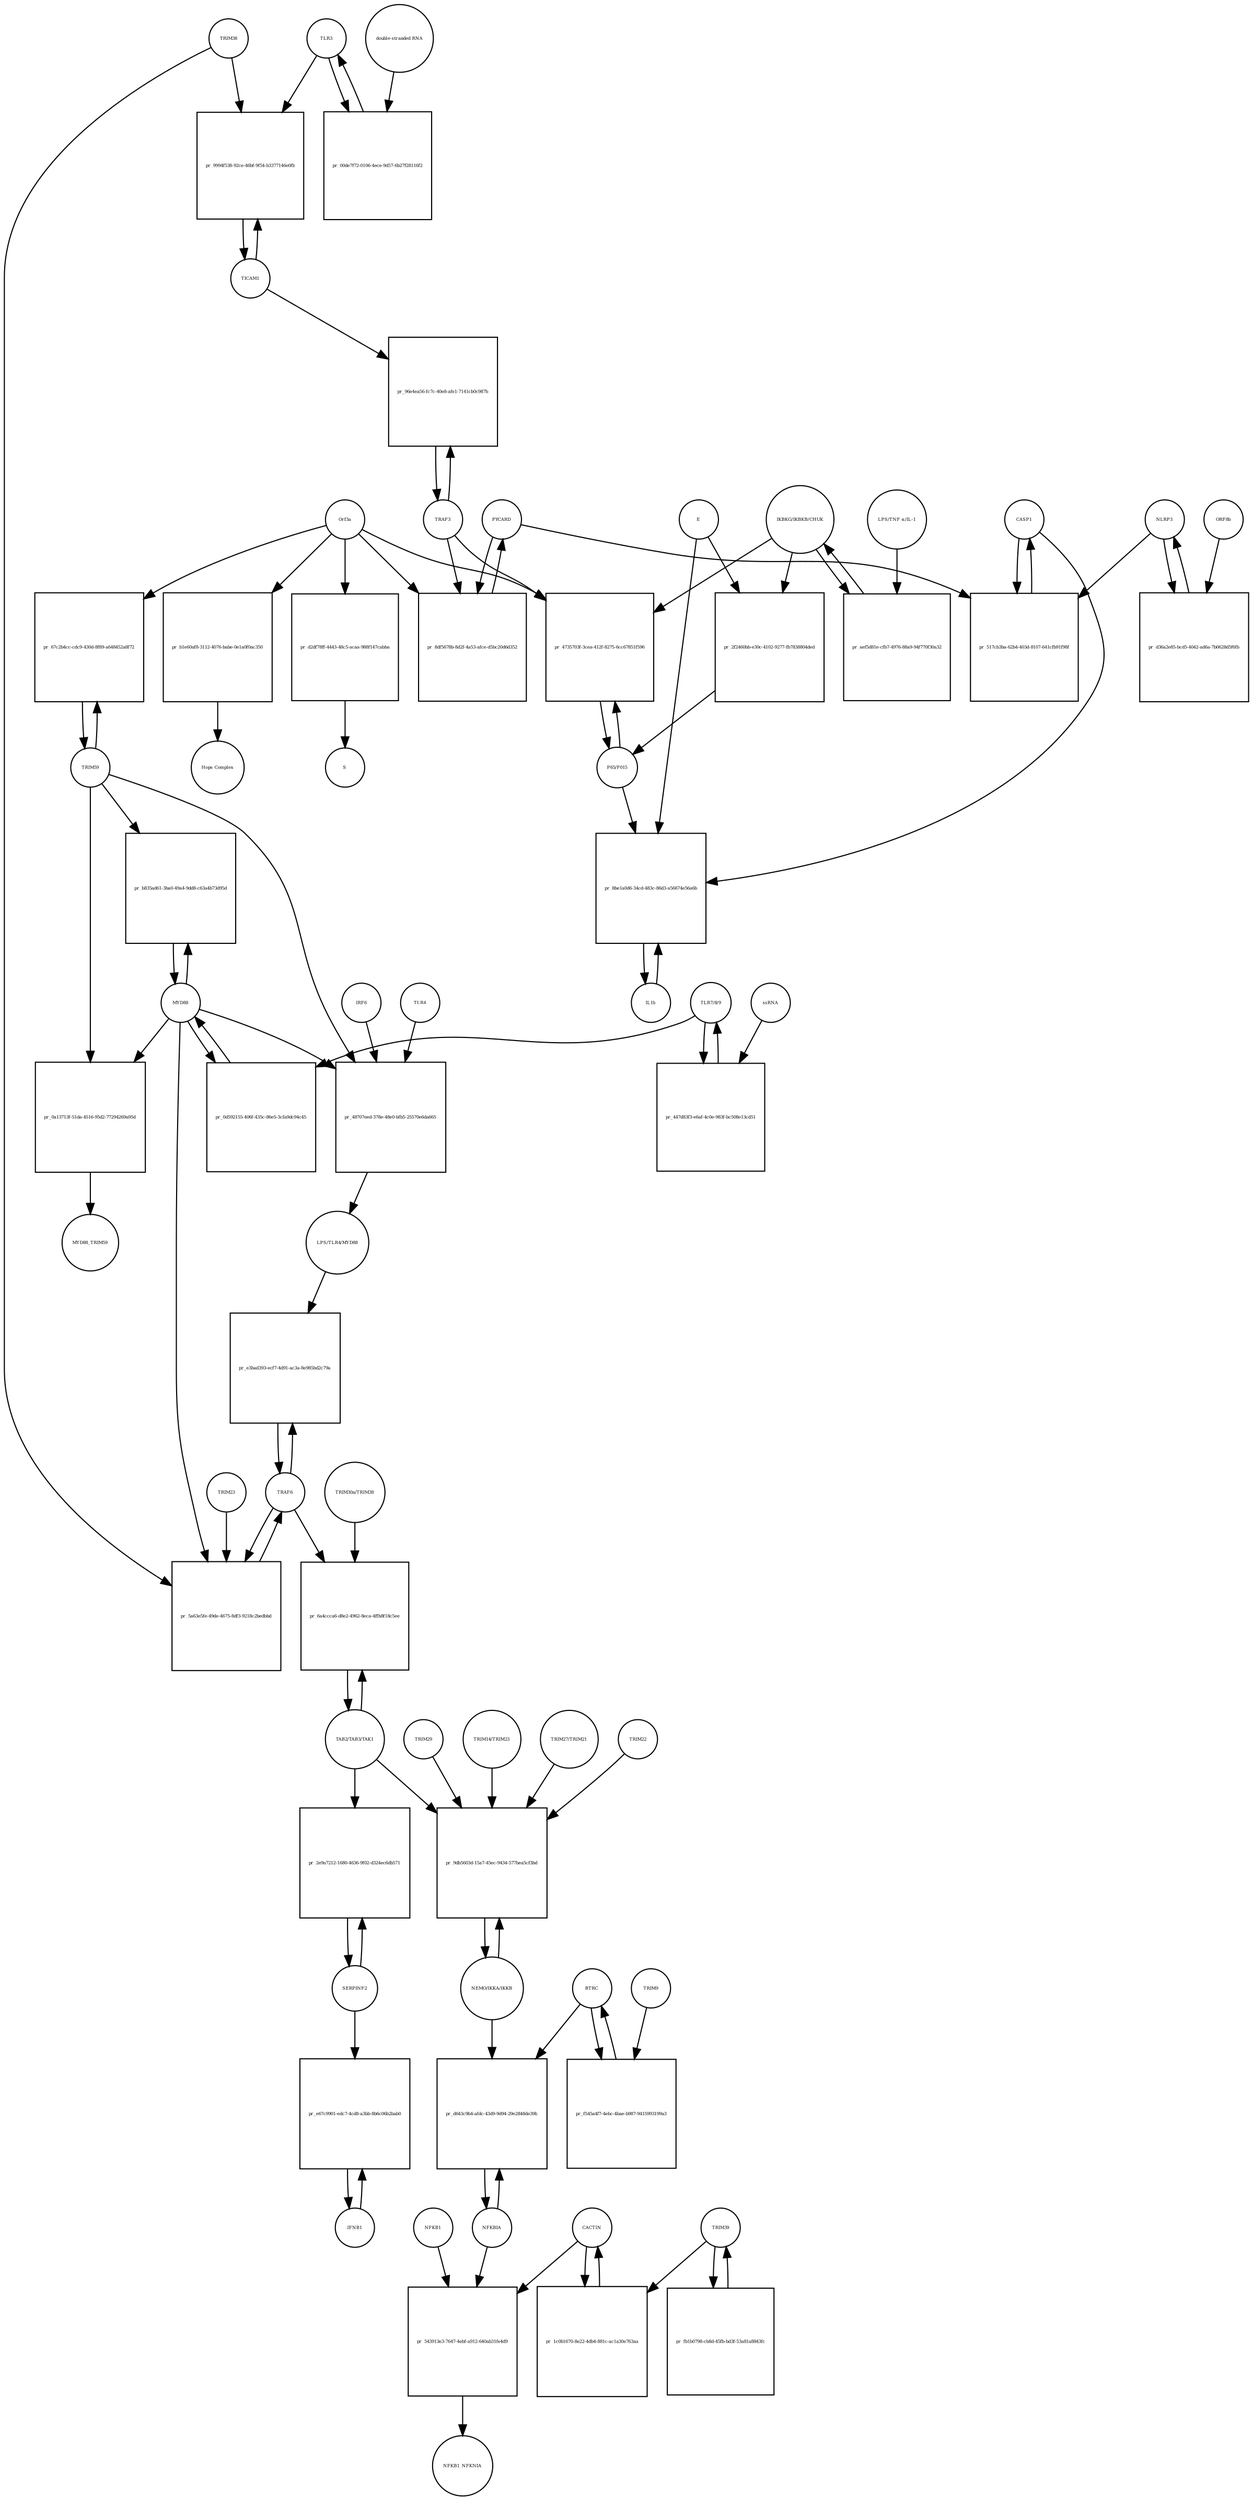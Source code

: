strict digraph  {
CASP1 [annotation=urn_miriam_hgnc_1499, bipartite=0, cls=macromolecule, fontsize=4, label=CASP1, shape=circle];
"pr_517cb3ba-62b4-403d-8107-641cfb91f98f" [annotation="", bipartite=1, cls=process, fontsize=4, label="pr_517cb3ba-62b4-403d-8107-641cfb91f98f", shape=square];
PYCARD [annotation="", bipartite=0, cls="macromolecule multimer", fontsize=4, label=PYCARD, shape=circle];
NLRP3 [annotation="", bipartite=0, cls="macromolecule multimer", fontsize=4, label=NLRP3, shape=circle];
TRAF6 [annotation=urn_miriam_hgnc_12036, bipartite=0, cls=macromolecule, fontsize=4, label=TRAF6, shape=circle];
"pr_e3bad393-ecf7-4d91-ac3a-8e985bd2c79a" [annotation="", bipartite=1, cls=process, fontsize=4, label="pr_e3bad393-ecf7-4d91-ac3a-8e985bd2c79a", shape=square];
"LPS/TLR4/MYD88" [annotation="urn_miriam_hgnc_6121|urn_miriam_hgnc_11850|urn_miriam_hgnc_7562", bipartite=0, cls=complex, fontsize=4, label="LPS/TLR4/MYD88", shape=circle];
NFKBIA [annotation=urn_miriam_hgnc_7797, bipartite=0, cls=macromolecule, fontsize=4, label=NFKBIA, shape=circle];
"pr_d643c9b4-afdc-43d9-9d94-29e2848de39b" [annotation="", bipartite=1, cls=process, fontsize=4, label="pr_d643c9b4-afdc-43d9-9d94-29e2848de39b", shape=square];
BTRC [annotation=urn_miriam_hgnc_1144, bipartite=0, cls=macromolecule, fontsize=4, label=BTRC, shape=circle];
"NEMO/IKKA/IKKB" [annotation="urn_miriam_hgnc_5961|urn_miriam_hgnc_5960|urn_miriam_hgnc_1974", bipartite=0, cls=complex, fontsize=4, label="NEMO/IKKA/IKKB", shape=circle];
IL1b [annotation=urn_miriam_hgnc_5992, bipartite=0, cls=macromolecule, fontsize=4, label=IL1b, shape=circle];
"pr_8be1a0d6-34cd-483c-86d3-a56674e56a6b" [annotation="", bipartite=1, cls=process, fontsize=4, label="pr_8be1a0d6-34cd-483c-86d3-a56674e56a6b", shape=square];
E [annotation=urn_miriam_ncbiprotein_1796318600, bipartite=0, cls=macromolecule, fontsize=4, label=E, shape=circle];
"P65/P015" [annotation="urn_miriam_hgnc_9955|urn_miriam_hgnc_7794", bipartite=0, cls=complex, fontsize=4, label="P65/P015", shape=circle];
IFNB1 [annotation=urn_miriam_hgnc_5434, bipartite=0, cls=macromolecule, fontsize=4, label=IFNB1, shape=circle];
"pr_e67c9901-edc7-4cd8-a3bb-8b6c06b2bab0" [annotation="", bipartite=1, cls=process, fontsize=4, label="pr_e67c9901-edc7-4cd8-a3bb-8b6c06b2bab0", shape=square];
SERPINF2 [annotation=urn_miriam_hgnc_9075, bipartite=0, cls=macromolecule, fontsize=4, label=SERPINF2, shape=circle];
TLR3 [annotation=urn_miriam_hgnc_11849, bipartite=0, cls=macromolecule, fontsize=4, label=TLR3, shape=circle];
"pr_00de7f72-0106-4ece-9d57-6b27f28116f2" [annotation="", bipartite=1, cls=process, fontsize=4, label="pr_00de7f72-0106-4ece-9d57-6b27f28116f2", shape=square];
"double-stranded RNA" [annotation="", bipartite=0, cls="nucleic acid feature", fontsize=4, label="double-stranded RNA", shape=circle];
TICAM1 [annotation=urn_miriam_hgnc_18348, bipartite=0, cls=macromolecule, fontsize=4, label=TICAM1, shape=circle];
"pr_9994f538-92ce-46bf-9f54-b3377146e0fb" [annotation="", bipartite=1, cls=process, fontsize=4, label="pr_9994f538-92ce-46bf-9f54-b3377146e0fb", shape=square];
TRIM38 [annotation=urn_miriam_hgnc_10059, bipartite=0, cls=macromolecule, fontsize=4, label=TRIM38, shape=circle];
TRIM59 [annotation="urn_miriam_pubmed_22588174|urn_miriam_hgnc_30834", bipartite=0, cls=macromolecule, fontsize=4, label=TRIM59, shape=circle];
"pr_67c2b4cc-cdc9-430d-8f89-a648452a8f72" [annotation="", bipartite=1, cls=process, fontsize=4, label="pr_67c2b4cc-cdc9-430d-8f89-a648452a8f72", shape=square];
Orf3a [annotation=urn_miriam_uniprot_P0DTC3, bipartite=0, cls=macromolecule, fontsize=4, label=Orf3a, shape=circle];
"TLR7/8/9" [annotation="urn_miriam_hgnc_15633|urn_miriam_hgnc_15632|urn_miriam_hgnc_15631", bipartite=0, cls=complex, fontsize=4, label="TLR7/8/9", shape=circle];
"pr_447d83f3-e6af-4c0e-983f-bc508e13cd51" [annotation="", bipartite=1, cls=process, fontsize=4, label="pr_447d83f3-e6af-4c0e-983f-bc508e13cd51", shape=square];
ssRNA [annotation="", bipartite=0, cls="nucleic acid feature", fontsize=4, label=ssRNA, shape=circle];
MYD88 [annotation=urn_miriam_hgnc_7562, bipartite=0, cls=macromolecule, fontsize=4, label=MYD88, shape=circle];
"pr_0d592155-406f-435c-86e5-3cfa9dc94c45" [annotation="", bipartite=1, cls=process, fontsize=4, label="pr_0d592155-406f-435c-86e5-3cfa9dc94c45", shape=square];
"pr_5a63e5fe-49de-4675-8df3-9218c2bedbbd" [annotation="", bipartite=1, cls=process, fontsize=4, label="pr_5a63e5fe-49de-4675-8df3-9218c2bedbbd", shape=square];
TRIM23 [annotation=urn_miriam_hgnc_660, bipartite=0, cls=macromolecule, fontsize=4, label=TRIM23, shape=circle];
"TAB2/TAB3/TAK1" [annotation="urn_miriam_hgnc_17075|urn_miriam_hgnc_30681|urn_miriam_hgnc_6859", bipartite=0, cls=complex, fontsize=4, label="TAB2/TAB3/TAK1", shape=circle];
"pr_6a4ccca6-d8e2-4962-8eca-4ffb8f18c5ee" [annotation="", bipartite=1, cls=process, fontsize=4, label="pr_6a4ccca6-d8e2-4962-8eca-4ffb8f18c5ee", shape=square];
"TRIM30a/TRIM38" [annotation="urn_miriam_hgnc_10059|urn_miriam_uniprot_P15533", bipartite=0, cls=complex, fontsize=4, label="TRIM30a/TRIM38", shape=circle];
"pr_9db5603d-15a7-45ec-9434-577bea5cf3bd" [annotation="", bipartite=1, cls=process, fontsize=4, label="pr_9db5603d-15a7-45ec-9434-577bea5cf3bd", shape=square];
TRIM22 [annotation=urn_miriam_hgnc_16379, bipartite=0, cls=macromolecule, fontsize=4, label=TRIM22, shape=circle];
TRIM29 [annotation=urn_miriam_hgnc_17274, bipartite=0, cls=macromolecule, fontsize=4, label=TRIM29, shape=circle];
"TRIM14/TRIM23" [annotation="urn_miriam_hgnc_16283|urn_miriam_hgnc_660", bipartite=0, cls=complex, fontsize=4, label="TRIM14/TRIM23", shape=circle];
"TRIM27/TRIM21" [annotation="urn_miriam_hgnc_9975|urn_miriam_hgnc_11312", bipartite=0, cls=complex, fontsize=4, label="TRIM27/TRIM21", shape=circle];
"pr_2e9a7212-1680-4636-9f02-d324ec6db571" [annotation="", bipartite=1, cls=process, fontsize=4, label="pr_2e9a7212-1680-4636-9f02-d324ec6db571", shape=square];
TRAF3 [annotation=urn_miriam_hgnc_12033, bipartite=0, cls=macromolecule, fontsize=4, label=TRAF3, shape=circle];
"pr_96e4ea56-fc7c-40e8-afe1-7141cb0c987b" [annotation="", bipartite=1, cls=process, fontsize=4, label="pr_96e4ea56-fc7c-40e8-afe1-7141cb0c987b", shape=square];
NFKB1 [annotation=urn_miriam_hgnc_7794, bipartite=0, cls=macromolecule, fontsize=4, label=NFKB1, shape=circle];
"pr_543913e3-7647-4ebf-a912-640ab31fe4d9" [annotation="", bipartite=1, cls=process, fontsize=4, label="pr_543913e3-7647-4ebf-a912-640ab31fe4d9", shape=square];
NFKB1_NFKNIA [annotation="", bipartite=0, cls=complex, fontsize=4, label=NFKB1_NFKNIA, shape=circle];
CACTIN [annotation=urn_miriam_hgnc_29938, bipartite=0, cls=macromolecule, fontsize=4, label=CACTIN, shape=circle];
"IKBKG/IKBKB/CHUK" [annotation="urn_miriam_hgnc_5961|urn_miriam_hgnc_5960|urn_miriam_hgnc_1974", bipartite=0, cls=complex, fontsize=4, label="IKBKG/IKBKB/CHUK", shape=circle];
"pr_aef5d81e-cfb7-4976-88a9-94f770f30a32" [annotation="", bipartite=1, cls=process, fontsize=4, label="pr_aef5d81e-cfb7-4976-88a9-94f770f30a32", shape=square];
"LPS/TNF α/IL-1" [annotation="urn_miriam_hgnc_6121|urn_miriam_hgnc_11916|urn_miriam_hgnc_5991", bipartite=0, cls=complex, fontsize=4, label="LPS/TNF α/IL-1", shape=circle];
"pr_d2df78ff-4443-48c5-acaa-988f147cabba" [annotation="", bipartite=1, cls=process, fontsize=4, label="pr_d2df78ff-4443-48c5-acaa-988f147cabba", shape=square];
S [annotation=urn_miriam_uniprot_P0DTC2, bipartite=0, cls=macromolecule, fontsize=4, label=S, shape=circle];
"pr_4735703f-3cea-412f-8275-6cc67851f596" [annotation="", bipartite=1, cls=process, fontsize=4, label="pr_4735703f-3cea-412f-8275-6cc67851f596", shape=square];
"pr_8df5678b-8d2f-4a53-afce-d5bc20d6d352" [annotation="", bipartite=1, cls=process, fontsize=4, label="pr_8df5678b-8d2f-4a53-afce-d5bc20d6d352", shape=square];
"pr_d36a2e85-bcd5-4042-ad6a-7b0628d5f6fb" [annotation="", bipartite=1, cls=process, fontsize=4, label="pr_d36a2e85-bcd5-4042-ad6a-7b0628d5f6fb", shape=square];
ORF8b [annotation=urn_miriam_ncbiprotein_BCD58760, bipartite=0, cls=macromolecule, fontsize=4, label=ORF8b, shape=circle];
"pr_f545a4f7-4ebc-4bae-b987-9415993199a3" [annotation="", bipartite=1, cls=process, fontsize=4, label="pr_f545a4f7-4ebc-4bae-b987-9415993199a3", shape=square];
TRIM9 [annotation=urn_miriam_hgnc_16288, bipartite=0, cls=macromolecule, fontsize=4, label=TRIM9, shape=circle];
"pr_2f2460bb-e30c-4102-9277-fb7838804ded" [annotation="", bipartite=1, cls=process, fontsize=4, label="pr_2f2460bb-e30c-4102-9277-fb7838804ded", shape=square];
"pr_1c0b1670-8e22-4db4-881c-ac1a30e763aa" [annotation="", bipartite=1, cls=process, fontsize=4, label="pr_1c0b1670-8e22-4db4-881c-ac1a30e763aa", shape=square];
TRIM39 [annotation=urn_miriam_hgnc_10065, bipartite=0, cls=macromolecule, fontsize=4, label=TRIM39, shape=circle];
"pr_fb1b0798-cb8d-45fb-bd3f-53a81a8843fc" [annotation="", bipartite=1, cls=process, fontsize=4, label="pr_fb1b0798-cb8d-45fb-bd3f-53a81a8843fc", shape=square];
"pr_b1e60af8-3112-4076-babe-0e1a0f0ac350" [annotation="", bipartite=1, cls=process, fontsize=4, label="pr_b1e60af8-3112-4076-babe-0e1a0f0ac350", shape=square];
"Hops Complex" [annotation="urn_miriam_uniprot_J9TC74|urn_miriam_hgnc_14583|urn_miriam_hgnc_20593|urn_miriam_hgnc_24048|urn_miriam_hgnc_5013|urn_miriam_hgnc_20266", bipartite=0, cls=complex, fontsize=4, label="Hops Complex", shape=circle];
TLR4 [annotation="", bipartite=0, cls=macromolecule, fontsize=4, label=TLR4, shape=circle];
"pr_48707eed-378e-48e0-bfb5-25570e6da665" [annotation="", bipartite=1, cls=process, fontsize=4, label="pr_48707eed-378e-48e0-bfb5-25570e6da665", shape=square];
IRF6 [annotation="", bipartite=0, cls=macromolecule, fontsize=4, label=IRF6, shape=circle];
"pr_b835ad61-3ba0-49a4-9dd8-c63a4b73d95d" [annotation="", bipartite=1, cls=process, fontsize=4, label="pr_b835ad61-3ba0-49a4-9dd8-c63a4b73d95d", shape=square];
"pr_0a13713f-51da-4516-95d2-77294269a95d" [annotation="", bipartite=1, cls=process, fontsize=4, label="pr_0a13713f-51da-4516-95d2-77294269a95d", shape=square];
MYD88_TRIM59 [annotation="", bipartite=0, cls=complex, fontsize=4, label=MYD88_TRIM59, shape=circle];
CASP1 -> "pr_517cb3ba-62b4-403d-8107-641cfb91f98f"  [annotation="", interaction_type=consumption];
CASP1 -> "pr_8be1a0d6-34cd-483c-86d3-a56674e56a6b"  [annotation=urn_miriam_pubmed_31034780, interaction_type=catalysis];
"pr_517cb3ba-62b4-403d-8107-641cfb91f98f" -> CASP1  [annotation="", interaction_type=production];
PYCARD -> "pr_517cb3ba-62b4-403d-8107-641cfb91f98f"  [annotation="", interaction_type=consumption];
PYCARD -> "pr_8df5678b-8d2f-4a53-afce-d5bc20d6d352"  [annotation="", interaction_type=consumption];
NLRP3 -> "pr_517cb3ba-62b4-403d-8107-641cfb91f98f"  [annotation="", interaction_type=consumption];
NLRP3 -> "pr_d36a2e85-bcd5-4042-ad6a-7b0628d5f6fb"  [annotation="", interaction_type=consumption];
TRAF6 -> "pr_e3bad393-ecf7-4d91-ac3a-8e985bd2c79a"  [annotation="", interaction_type=consumption];
TRAF6 -> "pr_5a63e5fe-49de-4675-8df3-9218c2bedbbd"  [annotation="", interaction_type=consumption];
TRAF6 -> "pr_6a4ccca6-d8e2-4962-8eca-4ffb8f18c5ee"  [annotation="urn_miriam_pubmed_23758787|urn_miriam_pubmed_25172371|urn_miriam_pubmed_18345001", interaction_type="necessary stimulation"];
"pr_e3bad393-ecf7-4d91-ac3a-8e985bd2c79a" -> TRAF6  [annotation="", interaction_type=production];
"LPS/TLR4/MYD88" -> "pr_e3bad393-ecf7-4d91-ac3a-8e985bd2c79a"  [annotation=urn_miriam_pubmed_23758787, interaction_type=catalysis];
NFKBIA -> "pr_d643c9b4-afdc-43d9-9d94-29e2848de39b"  [annotation="", interaction_type=consumption];
NFKBIA -> "pr_543913e3-7647-4ebf-a912-640ab31fe4d9"  [annotation="", interaction_type=consumption];
"pr_d643c9b4-afdc-43d9-9d94-29e2848de39b" -> NFKBIA  [annotation="", interaction_type=production];
BTRC -> "pr_d643c9b4-afdc-43d9-9d94-29e2848de39b"  [annotation=urn_miriam_pubmed_21135871, interaction_type=catalysis];
BTRC -> "pr_f545a4f7-4ebc-4bae-b987-9415993199a3"  [annotation="", interaction_type=consumption];
"NEMO/IKKA/IKKB" -> "pr_d643c9b4-afdc-43d9-9d94-29e2848de39b"  [annotation=urn_miriam_pubmed_21135871, interaction_type=catalysis];
"NEMO/IKKA/IKKB" -> "pr_9db5603d-15a7-45ec-9434-577bea5cf3bd"  [annotation="", interaction_type=consumption];
IL1b -> "pr_8be1a0d6-34cd-483c-86d3-a56674e56a6b"  [annotation="", interaction_type=consumption];
"pr_8be1a0d6-34cd-483c-86d3-a56674e56a6b" -> IL1b  [annotation="", interaction_type=production];
E -> "pr_8be1a0d6-34cd-483c-86d3-a56674e56a6b"  [annotation=urn_miriam_pubmed_31034780, interaction_type=catalysis];
E -> "pr_2f2460bb-e30c-4102-9277-fb7838804ded"  [annotation="urn_miriam_pubmed_32172672|urn_miriam_taxonomy_2697049", interaction_type="necessary stimulation"];
"P65/P015" -> "pr_8be1a0d6-34cd-483c-86d3-a56674e56a6b"  [annotation=urn_miriam_pubmed_31034780, interaction_type=stimulation];
"P65/P015" -> "pr_4735703f-3cea-412f-8275-6cc67851f596"  [annotation="", interaction_type=consumption];
IFNB1 -> "pr_e67c9901-edc7-4cd8-a3bb-8b6c06b2bab0"  [annotation="", interaction_type=consumption];
"pr_e67c9901-edc7-4cd8-a3bb-8b6c06b2bab0" -> IFNB1  [annotation="", interaction_type=production];
SERPINF2 -> "pr_e67c9901-edc7-4cd8-a3bb-8b6c06b2bab0"  [annotation=urn_miriam_pubmed_17706453, interaction_type=stimulation];
SERPINF2 -> "pr_2e9a7212-1680-4636-9f02-d324ec6db571"  [annotation="", interaction_type=consumption];
TLR3 -> "pr_00de7f72-0106-4ece-9d57-6b27f28116f2"  [annotation="", interaction_type=consumption];
TLR3 -> "pr_9994f538-92ce-46bf-9f54-b3377146e0fb"  [annotation="urn_miriam_pubmed_23758787|urn_miriam_pubmed_22539786", interaction_type="necessary stimulation"];
"pr_00de7f72-0106-4ece-9d57-6b27f28116f2" -> TLR3  [annotation="", interaction_type=production];
"double-stranded RNA" -> "pr_00de7f72-0106-4ece-9d57-6b27f28116f2"  [annotation=urn_miriam_pubmed_23758787, interaction_type="necessary stimulation"];
TICAM1 -> "pr_9994f538-92ce-46bf-9f54-b3377146e0fb"  [annotation="", interaction_type=consumption];
TICAM1 -> "pr_96e4ea56-fc7c-40e8-afe1-7141cb0c987b"  [annotation=urn_miriam_pubmed_28829373, interaction_type="necessary stimulation"];
"pr_9994f538-92ce-46bf-9f54-b3377146e0fb" -> TICAM1  [annotation="", interaction_type=production];
TRIM38 -> "pr_9994f538-92ce-46bf-9f54-b3377146e0fb"  [annotation="urn_miriam_pubmed_23758787|urn_miriam_pubmed_22539786", interaction_type=inhibition];
TRIM38 -> "pr_5a63e5fe-49de-4675-8df3-9218c2bedbbd"  [annotation="urn_miriam_pubmed_15361868|urn_miriam_pubmed_22539786|urn_miriam_pubmed_20724660", interaction_type=inhibition];
TRIM59 -> "pr_67c2b4cc-cdc9-430d-8f89-a648452a8f72"  [annotation="", interaction_type=consumption];
TRIM59 -> "pr_48707eed-378e-48e0-bfb5-25570e6da665"  [annotation="", interaction_type=inhibition];
TRIM59 -> "pr_b835ad61-3ba0-49a4-9dd8-c63a4b73d95d"  [annotation="", interaction_type=inhibition];
TRIM59 -> "pr_0a13713f-51da-4516-95d2-77294269a95d"  [annotation="", interaction_type=consumption];
"pr_67c2b4cc-cdc9-430d-8f89-a648452a8f72" -> TRIM59  [annotation="", interaction_type=production];
Orf3a -> "pr_67c2b4cc-cdc9-430d-8f89-a648452a8f72"  [annotation=urn_miriam_pubmed_28829373, interaction_type="necessary stimulation"];
Orf3a -> "pr_d2df78ff-4443-48c5-acaa-988f147cabba"  [annotation=urn_miriam_pubmed_32172672, interaction_type="necessary stimulation"];
Orf3a -> "pr_4735703f-3cea-412f-8275-6cc67851f596"  [annotation="urn_miriam_pubmed_31034780|urn_miriam_pubmed_32172672", interaction_type="necessary stimulation"];
Orf3a -> "pr_8df5678b-8d2f-4a53-afce-d5bc20d6d352"  [annotation=urn_miriam_pubmed_32172672, interaction_type="necessary stimulation"];
Orf3a -> "pr_b1e60af8-3112-4076-babe-0e1a0f0ac350"  [annotation="urn_miriam_pubmed_15316659|urn_miriam_pubmed_17715238|urn_miriam_pubmed_25375324|urn_miriam_pubmed_19590927", interaction_type="necessary stimulation"];
"TLR7/8/9" -> "pr_447d83f3-e6af-4c0e-983f-bc508e13cd51"  [annotation="", interaction_type=consumption];
"TLR7/8/9" -> "pr_0d592155-406f-435c-86e5-3cfa9dc94c45"  [annotation=urn_miriam_pubmed_15361868, interaction_type="necessary stimulation"];
"pr_447d83f3-e6af-4c0e-983f-bc508e13cd51" -> "TLR7/8/9"  [annotation="", interaction_type=production];
ssRNA -> "pr_447d83f3-e6af-4c0e-983f-bc508e13cd51"  [annotation=urn_miriam_pubmed_21782231, interaction_type="necessary stimulation"];
MYD88 -> "pr_0d592155-406f-435c-86e5-3cfa9dc94c45"  [annotation="", interaction_type=consumption];
MYD88 -> "pr_5a63e5fe-49de-4675-8df3-9218c2bedbbd"  [annotation="urn_miriam_pubmed_15361868|urn_miriam_pubmed_22539786|urn_miriam_pubmed_20724660", interaction_type="necessary stimulation"];
MYD88 -> "pr_48707eed-378e-48e0-bfb5-25570e6da665"  [annotation="", interaction_type=consumption];
MYD88 -> "pr_b835ad61-3ba0-49a4-9dd8-c63a4b73d95d"  [annotation="", interaction_type=consumption];
MYD88 -> "pr_0a13713f-51da-4516-95d2-77294269a95d"  [annotation="", interaction_type=consumption];
"pr_0d592155-406f-435c-86e5-3cfa9dc94c45" -> MYD88  [annotation="", interaction_type=production];
"pr_5a63e5fe-49de-4675-8df3-9218c2bedbbd" -> TRAF6  [annotation="", interaction_type=production];
TRIM23 -> "pr_5a63e5fe-49de-4675-8df3-9218c2bedbbd"  [annotation="urn_miriam_pubmed_15361868|urn_miriam_pubmed_22539786|urn_miriam_pubmed_20724660", interaction_type="necessary stimulation"];
"TAB2/TAB3/TAK1" -> "pr_6a4ccca6-d8e2-4962-8eca-4ffb8f18c5ee"  [annotation="", interaction_type=consumption];
"TAB2/TAB3/TAK1" -> "pr_9db5603d-15a7-45ec-9434-577bea5cf3bd"  [annotation="urn_miriam_pubmed_23758787|urn_miriam_pubmed_23408607|urn_miriam_pubmed_26358190|urn_miriam_pubmed_27695001|urn_miriam_pubmed_24379373|urn_miriam_pubmed_20724660", interaction_type="necessary stimulation"];
"TAB2/TAB3/TAK1" -> "pr_2e9a7212-1680-4636-9f02-d324ec6db571"  [annotation=urn_miriam_pubmed_17706453, interaction_type="necessary stimulation"];
"pr_6a4ccca6-d8e2-4962-8eca-4ffb8f18c5ee" -> "TAB2/TAB3/TAK1"  [annotation="", interaction_type=production];
"TRIM30a/TRIM38" -> "pr_6a4ccca6-d8e2-4962-8eca-4ffb8f18c5ee"  [annotation="urn_miriam_pubmed_23758787|urn_miriam_pubmed_25172371|urn_miriam_pubmed_18345001", interaction_type=inhibition];
"pr_9db5603d-15a7-45ec-9434-577bea5cf3bd" -> "NEMO/IKKA/IKKB"  [annotation="", interaction_type=production];
TRIM22 -> "pr_9db5603d-15a7-45ec-9434-577bea5cf3bd"  [annotation="urn_miriam_pubmed_23758787|urn_miriam_pubmed_23408607|urn_miriam_pubmed_26358190|urn_miriam_pubmed_27695001|urn_miriam_pubmed_24379373|urn_miriam_pubmed_20724660", interaction_type=inhibition];
TRIM29 -> "pr_9db5603d-15a7-45ec-9434-577bea5cf3bd"  [annotation="urn_miriam_pubmed_23758787|urn_miriam_pubmed_23408607|urn_miriam_pubmed_26358190|urn_miriam_pubmed_27695001|urn_miriam_pubmed_24379373|urn_miriam_pubmed_20724660", interaction_type=inhibition];
"TRIM14/TRIM23" -> "pr_9db5603d-15a7-45ec-9434-577bea5cf3bd"  [annotation="urn_miriam_pubmed_23758787|urn_miriam_pubmed_23408607|urn_miriam_pubmed_26358190|urn_miriam_pubmed_27695001|urn_miriam_pubmed_24379373|urn_miriam_pubmed_20724660", interaction_type="necessary stimulation"];
"TRIM27/TRIM21" -> "pr_9db5603d-15a7-45ec-9434-577bea5cf3bd"  [annotation="urn_miriam_pubmed_23758787|urn_miriam_pubmed_23408607|urn_miriam_pubmed_26358190|urn_miriam_pubmed_27695001|urn_miriam_pubmed_24379373|urn_miriam_pubmed_20724660", interaction_type=inhibition];
"pr_2e9a7212-1680-4636-9f02-d324ec6db571" -> SERPINF2  [annotation="", interaction_type=production];
TRAF3 -> "pr_96e4ea56-fc7c-40e8-afe1-7141cb0c987b"  [annotation="", interaction_type=consumption];
TRAF3 -> "pr_4735703f-3cea-412f-8275-6cc67851f596"  [annotation="urn_miriam_pubmed_31034780|urn_miriam_pubmed_32172672", interaction_type=catalysis];
TRAF3 -> "pr_8df5678b-8d2f-4a53-afce-d5bc20d6d352"  [annotation=urn_miriam_pubmed_32172672, interaction_type=catalysis];
"pr_96e4ea56-fc7c-40e8-afe1-7141cb0c987b" -> TRAF3  [annotation="", interaction_type=production];
NFKB1 -> "pr_543913e3-7647-4ebf-a912-640ab31fe4d9"  [annotation="", interaction_type=consumption];
"pr_543913e3-7647-4ebf-a912-640ab31fe4d9" -> NFKB1_NFKNIA  [annotation="", interaction_type=production];
CACTIN -> "pr_543913e3-7647-4ebf-a912-640ab31fe4d9"  [annotation=urn_miriam_pubmed_26999213, interaction_type=inhibition];
CACTIN -> "pr_1c0b1670-8e22-4db4-881c-ac1a30e763aa"  [annotation="", interaction_type=consumption];
"IKBKG/IKBKB/CHUK" -> "pr_aef5d81e-cfb7-4976-88a9-94f770f30a32"  [annotation="", interaction_type=consumption];
"IKBKG/IKBKB/CHUK" -> "pr_4735703f-3cea-412f-8275-6cc67851f596"  [annotation="urn_miriam_pubmed_31034780|urn_miriam_pubmed_32172672", interaction_type=catalysis];
"IKBKG/IKBKB/CHUK" -> "pr_2f2460bb-e30c-4102-9277-fb7838804ded"  [annotation="", interaction_type=consumption];
"pr_aef5d81e-cfb7-4976-88a9-94f770f30a32" -> "IKBKG/IKBKB/CHUK"  [annotation="", interaction_type=production];
"LPS/TNF α/IL-1" -> "pr_aef5d81e-cfb7-4976-88a9-94f770f30a32"  [annotation="urn_miriam_pubmed_32172672|urn_miriam_taxonomy_2697049", interaction_type=catalysis];
"pr_d2df78ff-4443-48c5-acaa-988f147cabba" -> S  [annotation="", interaction_type=production];
"pr_4735703f-3cea-412f-8275-6cc67851f596" -> "P65/P015"  [annotation="", interaction_type=production];
"pr_8df5678b-8d2f-4a53-afce-d5bc20d6d352" -> PYCARD  [annotation="", interaction_type=production];
"pr_d36a2e85-bcd5-4042-ad6a-7b0628d5f6fb" -> NLRP3  [annotation="", interaction_type=production];
ORF8b -> "pr_d36a2e85-bcd5-4042-ad6a-7b0628d5f6fb"  [annotation=urn_miriam_pubmed_32172672, interaction_type="necessary stimulation"];
"pr_f545a4f7-4ebc-4bae-b987-9415993199a3" -> BTRC  [annotation="", interaction_type=production];
TRIM9 -> "pr_f545a4f7-4ebc-4bae-b987-9415993199a3"  [annotation=urn_miriam_pubmed_21135871, interaction_type=inhibition];
"pr_2f2460bb-e30c-4102-9277-fb7838804ded" -> "P65/P015"  [annotation="", interaction_type=production];
"pr_1c0b1670-8e22-4db4-881c-ac1a30e763aa" -> CACTIN  [annotation="", interaction_type=production];
TRIM39 -> "pr_1c0b1670-8e22-4db4-881c-ac1a30e763aa"  [annotation=urn_miriam_pubmed_26999213, interaction_type="necessary stimulation"];
TRIM39 -> "pr_fb1b0798-cb8d-45fb-bd3f-53a81a8843fc"  [annotation="", interaction_type=consumption];
"pr_fb1b0798-cb8d-45fb-bd3f-53a81a8843fc" -> TRIM39  [annotation="", interaction_type=production];
"pr_b1e60af8-3112-4076-babe-0e1a0f0ac350" -> "Hops Complex"  [annotation="", interaction_type=production];
TLR4 -> "pr_48707eed-378e-48e0-bfb5-25570e6da665"  [annotation="", interaction_type=consumption];
"pr_48707eed-378e-48e0-bfb5-25570e6da665" -> "LPS/TLR4/MYD88"  [annotation="", interaction_type=production];
IRF6 -> "pr_48707eed-378e-48e0-bfb5-25570e6da665"  [annotation="", interaction_type=consumption];
"pr_b835ad61-3ba0-49a4-9dd8-c63a4b73d95d" -> MYD88  [annotation="", interaction_type=production];
"pr_0a13713f-51da-4516-95d2-77294269a95d" -> MYD88_TRIM59  [annotation="", interaction_type=production];
}
